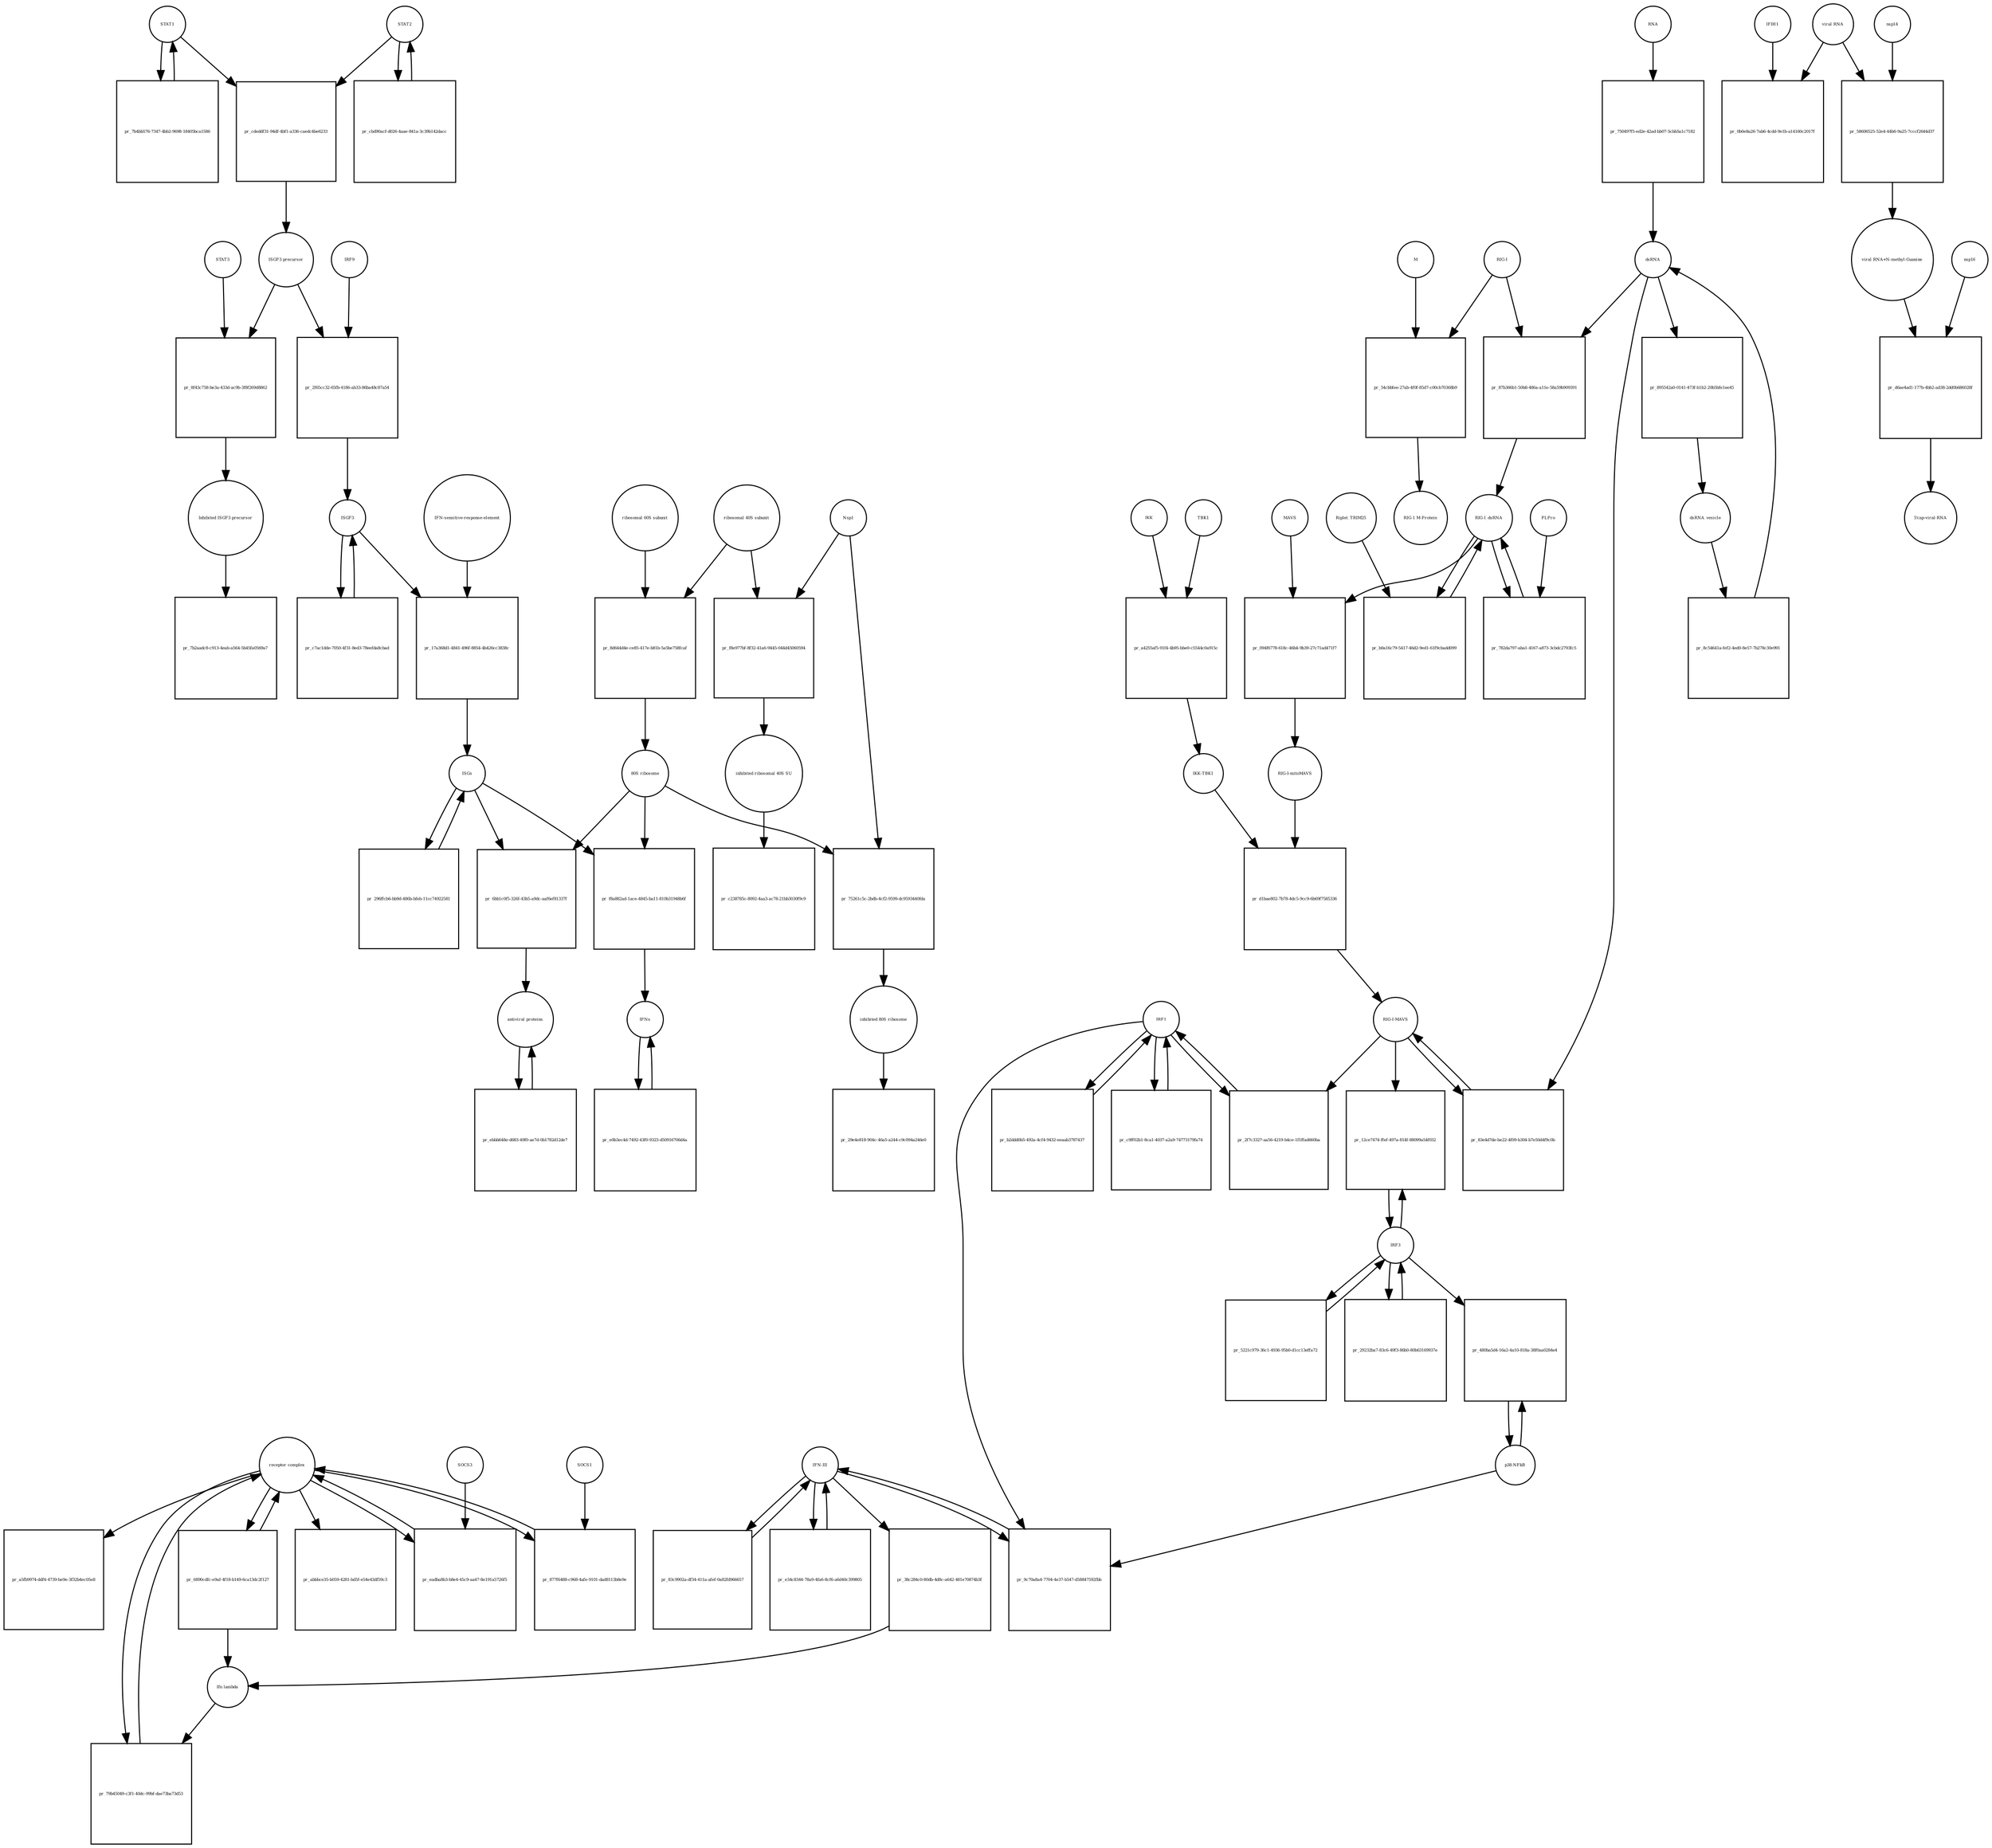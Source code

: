 strict digraph  {
STAT1 [annotation="", bipartite=0, cls=macromolecule, fontsize=4, label=STAT1, shape=circle];
"pr_cdeddf31-94df-4bf1-a336-caedc4be6233" [annotation="", bipartite=1, cls=process, fontsize=4, label="pr_cdeddf31-94df-4bf1-a336-caedc4be6233", shape=square];
STAT2 [annotation="", bipartite=0, cls=macromolecule, fontsize=4, label=STAT2, shape=circle];
"ISGF3 precursor" [annotation="", bipartite=0, cls=complex, fontsize=4, label="ISGF3 precursor", shape=circle];
"pr_7b4bb576-7347-4bb2-9698-18405bca1586" [annotation="", bipartite=1, cls=process, fontsize=4, label="pr_7b4bb576-7347-4bb2-9698-18405bca1586", shape=square];
"pr_cbd90acf-d026-4aae-841a-3c39b142dacc" [annotation="", bipartite=1, cls=process, fontsize=4, label="pr_cbd90acf-d026-4aae-841a-3c39b142dacc", shape=square];
"receptor complex" [annotation="", bipartite=0, cls=complex, fontsize=4, label="receptor complex", shape=circle];
"pr_79b45049-c3f1-40dc-99bf-dae73ba73d53" [annotation="", bipartite=1, cls=process, fontsize=4, label="pr_79b45049-c3f1-40dc-99bf-dae73ba73d53", shape=square];
"Ifn lambda" [annotation="", bipartite=0, cls=complex, fontsize=4, label="Ifn lambda", shape=circle];
"IFN-sensitive-response-element" [annotation="", bipartite=0, cls="nucleic acid feature", fontsize=4, label="IFN-sensitive-response-element", shape=circle];
"pr_17a368d1-4841-496f-8854-4b426cc3838c" [annotation="", bipartite=1, cls=process, fontsize=4, label="pr_17a368d1-4841-496f-8854-4b426cc3838c", shape=square];
ISGs [annotation="", bipartite=0, cls="nucleic acid feature", fontsize=4, label=ISGs, shape=circle];
ISGF3 [annotation="", bipartite=0, cls=complex, fontsize=4, label=ISGF3, shape=circle];
"pr_f8a882ad-1ace-4845-ba11-810b31948b6f" [annotation="", bipartite=1, cls=process, fontsize=4, label="pr_f8a882ad-1ace-4845-ba11-810b31948b6f", shape=square];
IFNs [annotation="", bipartite=0, cls=complex, fontsize=4, label=IFNs, shape=circle];
"80S ribosome" [annotation="", bipartite=0, cls=complex, fontsize=4, label="80S ribosome", shape=circle];
"pr_6bb1c0f5-326f-43b5-a9dc-aaf6ef81337f" [annotation="", bipartite=1, cls=process, fontsize=4, label="pr_6bb1c0f5-326f-43b5-a9dc-aaf6ef81337f", shape=square];
"antiviral proteins" [annotation="", bipartite=0, cls=complex, fontsize=4, label="antiviral proteins", shape=circle];
"pr_c7ac1dde-7050-4f31-8ed3-78eefda8cbad" [annotation="", bipartite=1, cls=process, fontsize=4, label="pr_c7ac1dde-7050-4f31-8ed3-78eefda8cbad", shape=square];
"pr_296ffcb6-bb9d-486b-bfeb-11cc74922581" [annotation="", bipartite=1, cls=process, fontsize=4, label="pr_296ffcb6-bb9d-486b-bfeb-11cc74922581", shape=square];
"pr_ebbb648e-d683-49f0-ae7d-0b1782d12de7" [annotation="", bipartite=1, cls=process, fontsize=4, label="pr_ebbb648e-d683-49f0-ae7d-0b1782d12de7", shape=square];
"viral RNA" [annotation="", bipartite=0, cls="nucleic acid feature", fontsize=4, label="viral RNA", shape=circle];
"pr_0b0e8a26-7ab6-4cdd-9e1b-a14160c2017f" [annotation="", bipartite=1, cls=process, fontsize=4, label="pr_0b0e8a26-7ab6-4cdd-9e1b-a14160c2017f", shape=square];
IFIH1 [annotation="", bipartite=0, cls=macromolecule, fontsize=4, label=IFIH1, shape=circle];
"pr_58606525-52e4-44b6-9a25-7cccf2644d37" [annotation="", bipartite=1, cls=process, fontsize=4, label="pr_58606525-52e4-44b6-9a25-7cccf2644d37", shape=square];
"viral RNA+N-methyl-Guanine" [annotation="", bipartite=0, cls="nucleic acid feature", fontsize=4, label="viral RNA+N-methyl-Guanine", shape=circle];
nsp14 [annotation=urn_miriam_ncbiprotein_YP_009725309, bipartite=0, cls=macromolecule, fontsize=4, label=nsp14, shape=circle];
"pr_d6ae4ad1-177b-4bb2-ad38-2dd0b686028f" [annotation="", bipartite=1, cls=process, fontsize=4, label="pr_d6ae4ad1-177b-4bb2-ad38-2dd0b686028f", shape=square];
"5'cap-viral-RNA" [annotation="", bipartite=0, cls="nucleic acid feature", fontsize=4, label="5'cap-viral-RNA", shape=circle];
nsp16 [annotation=urn_miriam_ncbiprotein_YP_009725311, bipartite=0, cls=macromolecule, fontsize=4, label=nsp16, shape=circle];
IKK [annotation="urn_miriam_uniprot_O14920|urn_miriam_uniprot_O15111", bipartite=0, cls=macromolecule, fontsize=4, label=IKK, shape=circle];
"pr_a4255af5-91f4-4b95-bbe0-c5544c0a915c" [annotation="", bipartite=1, cls=process, fontsize=4, label="pr_a4255af5-91f4-4b95-bbe0-c5544c0a915c", shape=square];
TBK1 [annotation=urn_miriam_uniprot_Q9UHD2, bipartite=0, cls=macromolecule, fontsize=4, label=TBK1, shape=circle];
"IKK-TBK1" [annotation="", bipartite=0, cls=complex, fontsize=4, label="IKK-TBK1", shape=circle];
IRF1 [annotation="", bipartite=0, cls=macromolecule, fontsize=4, label=IRF1, shape=circle];
"pr_2f7c3327-aa56-4219-b4ce-1f1ffad660ba" [annotation="", bipartite=1, cls=process, fontsize=4, label="pr_2f7c3327-aa56-4219-b4ce-1f1ffad660ba", shape=square];
"RIG-I-MAVS" [annotation="", bipartite=0, cls=complex, fontsize=4, label="RIG-I-MAVS", shape=circle];
"IFN-III" [annotation="", bipartite=0, cls=macromolecule, fontsize=4, label="IFN-III", shape=circle];
"pr_83c9902a-df34-411a-afef-0a82fd966657" [annotation="", bipartite=1, cls=process, fontsize=4, label="pr_83c9902a-df34-411a-afef-0a82fd966657", shape=square];
"pr_e34c8344-78a9-4fa6-8cf6-a6d40c399805" [annotation="", bipartite=1, cls=process, fontsize=4, label="pr_e34c8344-78a9-4fa6-8cf6-a6d40c399805", shape=square];
"pr_9c70a8a4-7704-4e37-b547-d58847592fbb" [annotation="", bipartite=1, cls=process, fontsize=4, label="pr_9c70a8a4-7704-4e37-b547-d58847592fbb", shape=square];
"p38-NFkB" [annotation="", bipartite=0, cls=complex, fontsize=4, label="p38-NFkB", shape=circle];
"pr_38c284c0-80db-4d8c-a642-481e70874b3f" [annotation="", bipartite=1, cls=process, fontsize=4, label="pr_38c284c0-80db-4d8c-a642-481e70874b3f", shape=square];
"RIG-I" [annotation=urn_miriam_uniprot_O95786, bipartite=0, cls=macromolecule, fontsize=4, label="RIG-I", shape=circle];
"pr_87b366b1-50b8-486a-a11e-58a59b909391" [annotation="", bipartite=1, cls=process, fontsize=4, label="pr_87b366b1-50b8-486a-a11e-58a59b909391", shape=square];
"RIG-I_dsRNA" [annotation="", bipartite=0, cls=complex, fontsize=4, label="RIG-I_dsRNA", shape=circle];
dsRNA [annotation="", bipartite=0, cls="nucleic acid feature", fontsize=4, label=dsRNA, shape=circle];
"RIG-I-mitoMAVS" [annotation="", bipartite=0, cls=complex, fontsize=4, label="RIG-I-mitoMAVS", shape=circle];
"pr_d1bae802-7b78-4dc5-9cc9-6b69f7585336" [annotation="", bipartite=1, cls=process, fontsize=4, label="pr_d1bae802-7b78-4dc5-9cc9-6b69f7585336", shape=square];
"pr_895542a0-0141-473f-b1b2-20b5bfe1ee45" [annotation="", bipartite=1, cls=process, fontsize=4, label="pr_895542a0-0141-473f-b1b2-20b5bfe1ee45", shape=square];
dsRNA_vesicle [annotation="", bipartite=0, cls="nucleic acid feature", fontsize=4, label=dsRNA_vesicle, shape=circle];
"pr_8c54641a-fef2-4ed0-8e57-7b278c30e991" [annotation="", bipartite=1, cls=process, fontsize=4, label="pr_8c54641a-fef2-4ed0-8e57-7b278c30e991", shape=square];
"pr_b2ddd0b5-492a-4cf4-9432-eeaab3787437" [annotation="", bipartite=1, cls=process, fontsize=4, label="pr_b2ddd0b5-492a-4cf4-9432-eeaab3787437", shape=square];
"pr_c9ff02b1-8ca1-4037-a2a9-74773179fa74" [annotation="", bipartite=1, cls=process, fontsize=4, label="pr_c9ff02b1-8ca1-4037-a2a9-74773179fa74", shape=square];
RNA [annotation="", bipartite=0, cls="nucleic acid feature", fontsize=4, label=RNA, shape=circle];
"pr_750497f5-ed2e-42ad-bb07-5cbb5a1c7182" [annotation="", bipartite=1, cls=process, fontsize=4, label="pr_750497f5-ed2e-42ad-bb07-5cbb5a1c7182", shape=square];
"ribosomal 60S subunit" [annotation="", bipartite=0, cls=complex, fontsize=4, label="ribosomal 60S subunit", shape=circle];
"pr_8d644d4e-ce85-417e-b81b-5a5be758fcaf" [annotation="", bipartite=1, cls=process, fontsize=4, label="pr_8d644d4e-ce85-417e-b81b-5a5be758fcaf", shape=square];
"ribosomal 40S subunit" [annotation="", bipartite=0, cls=complex, fontsize=4, label="ribosomal 40S subunit", shape=circle];
"pr_f8e977bf-8f32-41a6-9445-044d45060594" [annotation="", bipartite=1, cls=process, fontsize=4, label="pr_f8e977bf-8f32-41a6-9445-044d45060594", shape=square];
Nsp1 [annotation="urn_miriam_ncbiprotein_YP_009725297|urn_miriam_uniprot_P0C6X7", bipartite=0, cls=macromolecule, fontsize=4, label=Nsp1, shape=circle];
"inhibited ribosomal 40S SU" [annotation="urn_miriam_doi_10.1101%2F2020.05.18.102467", bipartite=0, cls=complex, fontsize=4, label="inhibited ribosomal 40S SU", shape=circle];
"pr_75261c5c-2bdb-4cf2-9599-dc9593440fda" [annotation="", bipartite=1, cls=process, fontsize=4, label="pr_75261c5c-2bdb-4cf2-9599-dc9593440fda", shape=square];
"inhibited 80S ribosome" [annotation="", bipartite=0, cls=complex, fontsize=4, label="inhibited 80S ribosome", shape=circle];
"pr_8f43c758-be3a-433d-ac9b-3f8f269d8862" [annotation="", bipartite=1, cls=process, fontsize=4, label="pr_8f43c758-be3a-433d-ac9b-3f8f269d8862", shape=square];
STAT3 [annotation="", bipartite=0, cls=macromolecule, fontsize=4, label=STAT3, shape=circle];
"Inhibited ISGF3 precursor" [annotation="", bipartite=0, cls=complex, fontsize=4, label="Inhibited ISGF3 precursor", shape=circle];
"pr_e0b3ec4d-7492-43f0-9323-d50916706d4a" [annotation="", bipartite=1, cls=process, fontsize=4, label="pr_e0b3ec4d-7492-43f0-9323-d50916706d4a", shape=square];
"pr_eadba8b3-b8e4-45c9-aa47-8e191a5726f5" [annotation="", bipartite=1, cls=process, fontsize=4, label="pr_eadba8b3-b8e4-45c9-aa47-8e191a5726f5", shape=square];
SOCS3 [annotation="", bipartite=0, cls=macromolecule, fontsize=4, label=SOCS3, shape=circle];
"pr_877f6488-c968-4afe-9101-dad8113b8e9e" [annotation="", bipartite=1, cls=process, fontsize=4, label="pr_877f6488-c968-4afe-9101-dad8113b8e9e", shape=square];
SOCS1 [annotation="", bipartite=0, cls=macromolecule, fontsize=4, label=SOCS1, shape=circle];
"pr_7b2aadc8-c913-4eab-a564-5b45fa0569a7" [annotation="", bipartite=1, cls=process, fontsize=4, label="pr_7b2aadc8-c913-4eab-a564-5b45fa0569a7", shape=square];
"pr_abbbce35-b059-4281-bd5f-e54e43df59c3" [annotation="", bipartite=1, cls=process, fontsize=4, label="pr_abbbce35-b059-4281-bd5f-e54e43df59c3", shape=square];
"pr_a5fb9974-ddf4-4739-be9e-3f32b4ec05e8" [annotation="", bipartite=1, cls=process, fontsize=4, label="pr_a5fb9974-ddf4-4739-be9e-3f32b4ec05e8", shape=square];
"pr_29e4e818-904c-46a5-a244-c9c094a246e0" [annotation="", bipartite=1, cls=process, fontsize=4, label="pr_29e4e818-904c-46a5-a244-c9c094a246e0", shape=square];
"pr_c238785c-8092-4aa3-ac78-21bb3030f9c9" [annotation="", bipartite=1, cls=process, fontsize=4, label="pr_c238785c-8092-4aa3-ac78-21bb3030f9c9", shape=square];
"pr_6890cdfc-e9af-4f18-b149-6ca13dc2f127" [annotation="", bipartite=1, cls=process, fontsize=4, label="pr_6890cdfc-e9af-4f18-b149-6ca13dc2f127", shape=square];
M [annotation=urn_miriam_uniprot_P0DTC5, bipartite=0, cls=macromolecule, fontsize=4, label=M, shape=circle];
"pr_54cbbfee-27ab-4f0f-85d7-c00cb70368b9" [annotation="", bipartite=1, cls=process, fontsize=4, label="pr_54cbbfee-27ab-4f0f-85d7-c00cb70368b9", shape=square];
"RIG-1 M-Protein" [annotation="", bipartite=0, cls=complex, fontsize=4, label="RIG-1 M-Protein", shape=circle];
"pr_094f6778-618c-46b4-9b39-27c71ad471f7" [annotation="", bipartite=1, cls=process, fontsize=4, label="pr_094f6778-618c-46b4-9b39-27c71ad471f7", shape=square];
MAVS [annotation=urn_miriam_uniprot_Q7Z434, bipartite=0, cls=macromolecule, fontsize=4, label=MAVS, shape=circle];
"pr_b0a16c79-5417-46d2-9ed1-61f9cbadd099" [annotation="", bipartite=1, cls=process, fontsize=4, label="pr_b0a16c79-5417-46d2-9ed1-61f9cbadd099", shape=square];
Riplet_TRIM25 [annotation="", bipartite=0, cls=complex, fontsize=4, label=Riplet_TRIM25, shape=circle];
"pr_782da797-aba1-4167-a873-3cbdc2793fc5" [annotation="", bipartite=1, cls=process, fontsize=4, label="pr_782da797-aba1-4167-a873-3cbdc2793fc5", shape=square];
PLPro [annotation="urn_miriam_uniprot_P0C6X7|urn_miriam_uniprot_P0C6U8", bipartite=0, cls=macromolecule, fontsize=4, label=PLPro, shape=circle];
IRF3 [annotation=urn_miriam_uniprot_Q14653, bipartite=0, cls=macromolecule, fontsize=4, label=IRF3, shape=circle];
"pr_12ce7474-ffef-497a-814f-88099a54f032" [annotation="", bipartite=1, cls=process, fontsize=4, label="pr_12ce7474-ffef-497a-814f-88099a54f032", shape=square];
"pr_5221c979-36c1-4936-95b0-d1cc13effa72" [annotation="", bipartite=1, cls=process, fontsize=4, label="pr_5221c979-36c1-4936-95b0-d1cc13effa72", shape=square];
"pr_29232ba7-83c6-49f3-86b0-80b63169937e" [annotation="", bipartite=1, cls=process, fontsize=4, label="pr_29232ba7-83c6-49f3-86b0-80b63169937e", shape=square];
"pr_83e4d7de-be22-4f09-b304-b7e50d4f9c0b" [annotation="", bipartite=1, cls=process, fontsize=4, label="pr_83e4d7de-be22-4f09-b304-b7e50d4f9c0b", shape=square];
"pr_480ba5d4-16a2-4a10-818a-38f0aa0284e4" [annotation="", bipartite=1, cls=process, fontsize=4, label="pr_480ba5d4-16a2-4a10-818a-38f0aa0284e4", shape=square];
"pr_2f65cc32-65fb-4186-ab33-86ba48c87a54" [annotation="", bipartite=1, cls=process, fontsize=4, label="pr_2f65cc32-65fb-4186-ab33-86ba48c87a54", shape=square];
IRF9 [annotation="", bipartite=0, cls=macromolecule, fontsize=4, label=IRF9, shape=circle];
STAT1 -> "pr_cdeddf31-94df-4bf1-a336-caedc4be6233"  [annotation="", interaction_type=consumption];
STAT1 -> "pr_7b4bb576-7347-4bb2-9698-18405bca1586"  [annotation="", interaction_type=consumption];
"pr_cdeddf31-94df-4bf1-a336-caedc4be6233" -> "ISGF3 precursor"  [annotation="", interaction_type=production];
STAT2 -> "pr_cdeddf31-94df-4bf1-a336-caedc4be6233"  [annotation="", interaction_type=consumption];
STAT2 -> "pr_cbd90acf-d026-4aae-841a-3c39b142dacc"  [annotation="", interaction_type=consumption];
"ISGF3 precursor" -> "pr_8f43c758-be3a-433d-ac9b-3f8f269d8862"  [annotation="", interaction_type=consumption];
"ISGF3 precursor" -> "pr_2f65cc32-65fb-4186-ab33-86ba48c87a54"  [annotation="", interaction_type=consumption];
"pr_7b4bb576-7347-4bb2-9698-18405bca1586" -> STAT1  [annotation="", interaction_type=production];
"pr_cbd90acf-d026-4aae-841a-3c39b142dacc" -> STAT2  [annotation="", interaction_type=production];
"receptor complex" -> "pr_79b45049-c3f1-40dc-99bf-dae73ba73d53"  [annotation="", interaction_type=consumption];
"receptor complex" -> "pr_eadba8b3-b8e4-45c9-aa47-8e191a5726f5"  [annotation="", interaction_type=consumption];
"receptor complex" -> "pr_877f6488-c968-4afe-9101-dad8113b8e9e"  [annotation="", interaction_type=consumption];
"receptor complex" -> "pr_abbbce35-b059-4281-bd5f-e54e43df59c3"  [annotation="", interaction_type=consumption];
"receptor complex" -> "pr_a5fb9974-ddf4-4739-be9e-3f32b4ec05e8"  [annotation="", interaction_type=consumption];
"receptor complex" -> "pr_6890cdfc-e9af-4f18-b149-6ca13dc2f127"  [annotation="", interaction_type=consumption];
"pr_79b45049-c3f1-40dc-99bf-dae73ba73d53" -> "receptor complex"  [annotation="", interaction_type=production];
"Ifn lambda" -> "pr_79b45049-c3f1-40dc-99bf-dae73ba73d53"  [annotation="urn_miriam_doi_10.3791%2F53575", interaction_type=stimulation];
"IFN-sensitive-response-element" -> "pr_17a368d1-4841-496f-8854-4b426cc3838c"  [annotation="", interaction_type=consumption];
"pr_17a368d1-4841-496f-8854-4b426cc3838c" -> ISGs  [annotation="", interaction_type=production];
ISGs -> "pr_f8a882ad-1ace-4845-ba11-810b31948b6f"  [annotation="", interaction_type=consumption];
ISGs -> "pr_6bb1c0f5-326f-43b5-a9dc-aaf6ef81337f"  [annotation="", interaction_type=consumption];
ISGs -> "pr_296ffcb6-bb9d-486b-bfeb-11cc74922581"  [annotation="", interaction_type=consumption];
ISGF3 -> "pr_17a368d1-4841-496f-8854-4b426cc3838c"  [annotation=urn_miriam_pubmed_30936491, interaction_type="necessary stimulation"];
ISGF3 -> "pr_c7ac1dde-7050-4f31-8ed3-78eefda8cbad"  [annotation="", interaction_type=consumption];
"pr_f8a882ad-1ace-4845-ba11-810b31948b6f" -> IFNs  [annotation="", interaction_type=production];
IFNs -> "pr_e0b3ec4d-7492-43f0-9323-d50916706d4a"  [annotation="", interaction_type=consumption];
"80S ribosome" -> "pr_f8a882ad-1ace-4845-ba11-810b31948b6f"  [annotation=urn_miriam_pubmed_30936491, interaction_type=catalysis];
"80S ribosome" -> "pr_6bb1c0f5-326f-43b5-a9dc-aaf6ef81337f"  [annotation=urn_miriam_pubmed_30936491, interaction_type=catalysis];
"80S ribosome" -> "pr_75261c5c-2bdb-4cf2-9599-dc9593440fda"  [annotation="", interaction_type=consumption];
"pr_6bb1c0f5-326f-43b5-a9dc-aaf6ef81337f" -> "antiviral proteins"  [annotation="", interaction_type=production];
"antiviral proteins" -> "pr_ebbb648e-d683-49f0-ae7d-0b1782d12de7"  [annotation="", interaction_type=consumption];
"pr_c7ac1dde-7050-4f31-8ed3-78eefda8cbad" -> ISGF3  [annotation="", interaction_type=production];
"pr_296ffcb6-bb9d-486b-bfeb-11cc74922581" -> ISGs  [annotation="", interaction_type=production];
"pr_ebbb648e-d683-49f0-ae7d-0b1782d12de7" -> "antiviral proteins"  [annotation="", interaction_type=production];
"viral RNA" -> "pr_0b0e8a26-7ab6-4cdd-9e1b-a14160c2017f"  [annotation="", interaction_type=consumption];
"viral RNA" -> "pr_58606525-52e4-44b6-9a25-7cccf2644d37"  [annotation="", interaction_type=consumption];
IFIH1 -> "pr_0b0e8a26-7ab6-4cdd-9e1b-a14160c2017f"  [annotation="urn_miriam_doi_10.1016%2Fj.chom.2020.05.008", interaction_type=catalysis];
"pr_58606525-52e4-44b6-9a25-7cccf2644d37" -> "viral RNA+N-methyl-Guanine"  [annotation="", interaction_type=production];
"viral RNA+N-methyl-Guanine" -> "pr_d6ae4ad1-177b-4bb2-ad38-2dd0b686028f"  [annotation="", interaction_type=consumption];
nsp14 -> "pr_58606525-52e4-44b6-9a25-7cccf2644d37"  [annotation="urn_miriam_doi_10.1016%2Fj.chom.2020.05.008", interaction_type=catalysis];
"pr_d6ae4ad1-177b-4bb2-ad38-2dd0b686028f" -> "5'cap-viral-RNA"  [annotation="", interaction_type=production];
nsp16 -> "pr_d6ae4ad1-177b-4bb2-ad38-2dd0b686028f"  [annotation="urn_miriam_doi_10.1016%2Fj.chom.2020.05.008", interaction_type=catalysis];
IKK -> "pr_a4255af5-91f4-4b95-bbe0-c5544c0a915c"  [annotation="", interaction_type=consumption];
"pr_a4255af5-91f4-4b95-bbe0-c5544c0a915c" -> "IKK-TBK1"  [annotation="", interaction_type=production];
TBK1 -> "pr_a4255af5-91f4-4b95-bbe0-c5544c0a915c"  [annotation="", interaction_type=consumption];
"IKK-TBK1" -> "pr_d1bae802-7b78-4dc5-9cc9-6b69f7585336"  [annotation="", interaction_type=consumption];
IRF1 -> "pr_2f7c3327-aa56-4219-b4ce-1f1ffad660ba"  [annotation="", interaction_type=consumption];
IRF1 -> "pr_9c70a8a4-7704-4e37-b547-d58847592fbb"  [annotation="", interaction_type=stimulation];
IRF1 -> "pr_b2ddd0b5-492a-4cf4-9432-eeaab3787437"  [annotation="", interaction_type=consumption];
IRF1 -> "pr_c9ff02b1-8ca1-4037-a2a9-74773179fa74"  [annotation="", interaction_type=consumption];
"pr_2f7c3327-aa56-4219-b4ce-1f1ffad660ba" -> IRF1  [annotation="", interaction_type=production];
"RIG-I-MAVS" -> "pr_2f7c3327-aa56-4219-b4ce-1f1ffad660ba"  [annotation=urn_miriam_pubmed_25045870, interaction_type=catalysis];
"RIG-I-MAVS" -> "pr_12ce7474-ffef-497a-814f-88099a54f032"  [annotation=urn_miriam_pubmed_25636800, interaction_type=stimulation];
"RIG-I-MAVS" -> "pr_83e4d7de-be22-4f09-b304-b7e50d4f9c0b"  [annotation="", interaction_type=consumption];
"IFN-III" -> "pr_83c9902a-df34-411a-afef-0a82fd966657"  [annotation="", interaction_type=consumption];
"IFN-III" -> "pr_e34c8344-78a9-4fa6-8cf6-a6d40c399805"  [annotation="", interaction_type=consumption];
"IFN-III" -> "pr_9c70a8a4-7704-4e37-b547-d58847592fbb"  [annotation="", interaction_type=consumption];
"IFN-III" -> "pr_38c284c0-80db-4d8c-a642-481e70874b3f"  [annotation="", interaction_type=consumption];
"pr_83c9902a-df34-411a-afef-0a82fd966657" -> "IFN-III"  [annotation="", interaction_type=production];
"pr_e34c8344-78a9-4fa6-8cf6-a6d40c399805" -> "IFN-III"  [annotation="", interaction_type=production];
"pr_9c70a8a4-7704-4e37-b547-d58847592fbb" -> "IFN-III"  [annotation="", interaction_type=production];
"p38-NFkB" -> "pr_9c70a8a4-7704-4e37-b547-d58847592fbb"  [annotation="", interaction_type=stimulation];
"p38-NFkB" -> "pr_480ba5d4-16a2-4a10-818a-38f0aa0284e4"  [annotation="", interaction_type=consumption];
"pr_38c284c0-80db-4d8c-a642-481e70874b3f" -> "Ifn lambda"  [annotation="", interaction_type=production];
"RIG-I" -> "pr_87b366b1-50b8-486a-a11e-58a59b909391"  [annotation="", interaction_type=consumption];
"RIG-I" -> "pr_54cbbfee-27ab-4f0f-85d7-c00cb70368b9"  [annotation="", interaction_type=consumption];
"pr_87b366b1-50b8-486a-a11e-58a59b909391" -> "RIG-I_dsRNA"  [annotation="", interaction_type=production];
"RIG-I_dsRNA" -> "pr_094f6778-618c-46b4-9b39-27c71ad471f7"  [annotation="", interaction_type=consumption];
"RIG-I_dsRNA" -> "pr_b0a16c79-5417-46d2-9ed1-61f9cbadd099"  [annotation="", interaction_type=consumption];
"RIG-I_dsRNA" -> "pr_782da797-aba1-4167-a873-3cbdc2793fc5"  [annotation="", interaction_type=consumption];
dsRNA -> "pr_87b366b1-50b8-486a-a11e-58a59b909391"  [annotation=urn_miriam_pubmed_25045870, interaction_type="necessary stimulation"];
dsRNA -> "pr_895542a0-0141-473f-b1b2-20b5bfe1ee45"  [annotation="", interaction_type=consumption];
dsRNA -> "pr_83e4d7de-be22-4f09-b304-b7e50d4f9c0b"  [annotation=urn_miriam_pubmed_25636800, interaction_type="necessary stimulation"];
"RIG-I-mitoMAVS" -> "pr_d1bae802-7b78-4dc5-9cc9-6b69f7585336"  [annotation="", interaction_type=consumption];
"pr_d1bae802-7b78-4dc5-9cc9-6b69f7585336" -> "RIG-I-MAVS"  [annotation="", interaction_type=production];
"pr_895542a0-0141-473f-b1b2-20b5bfe1ee45" -> dsRNA_vesicle  [annotation="", interaction_type=production];
dsRNA_vesicle -> "pr_8c54641a-fef2-4ed0-8e57-7b278c30e991"  [annotation="", interaction_type=consumption];
"pr_8c54641a-fef2-4ed0-8e57-7b278c30e991" -> dsRNA  [annotation="", interaction_type=production];
"pr_b2ddd0b5-492a-4cf4-9432-eeaab3787437" -> IRF1  [annotation="", interaction_type=production];
"pr_c9ff02b1-8ca1-4037-a2a9-74773179fa74" -> IRF1  [annotation="", interaction_type=production];
RNA -> "pr_750497f5-ed2e-42ad-bb07-5cbb5a1c7182"  [annotation="", interaction_type=consumption];
"pr_750497f5-ed2e-42ad-bb07-5cbb5a1c7182" -> dsRNA  [annotation="", interaction_type=production];
"ribosomal 60S subunit" -> "pr_8d644d4e-ce85-417e-b81b-5a5be758fcaf"  [annotation="", interaction_type=consumption];
"pr_8d644d4e-ce85-417e-b81b-5a5be758fcaf" -> "80S ribosome"  [annotation="", interaction_type=production];
"ribosomal 40S subunit" -> "pr_8d644d4e-ce85-417e-b81b-5a5be758fcaf"  [annotation="", interaction_type=consumption];
"ribosomal 40S subunit" -> "pr_f8e977bf-8f32-41a6-9445-044d45060594"  [annotation="", interaction_type=consumption];
"pr_f8e977bf-8f32-41a6-9445-044d45060594" -> "inhibited ribosomal 40S SU"  [annotation="", interaction_type=production];
Nsp1 -> "pr_f8e977bf-8f32-41a6-9445-044d45060594"  [annotation="", interaction_type=consumption];
Nsp1 -> "pr_75261c5c-2bdb-4cf2-9599-dc9593440fda"  [annotation="", interaction_type=consumption];
"inhibited ribosomal 40S SU" -> "pr_c238785c-8092-4aa3-ac78-21bb3030f9c9"  [annotation="", interaction_type=consumption];
"pr_75261c5c-2bdb-4cf2-9599-dc9593440fda" -> "inhibited 80S ribosome"  [annotation="", interaction_type=production];
"inhibited 80S ribosome" -> "pr_29e4e818-904c-46a5-a244-c9c094a246e0"  [annotation="", interaction_type=consumption];
"pr_8f43c758-be3a-433d-ac9b-3f8f269d8862" -> "Inhibited ISGF3 precursor"  [annotation="", interaction_type=production];
STAT3 -> "pr_8f43c758-be3a-433d-ac9b-3f8f269d8862"  [annotation="", interaction_type=consumption];
"Inhibited ISGF3 precursor" -> "pr_7b2aadc8-c913-4eab-a564-5b45fa0569a7"  [annotation="", interaction_type=consumption];
"pr_e0b3ec4d-7492-43f0-9323-d50916706d4a" -> IFNs  [annotation="", interaction_type=production];
"pr_eadba8b3-b8e4-45c9-aa47-8e191a5726f5" -> "receptor complex"  [annotation="", interaction_type=production];
SOCS3 -> "pr_eadba8b3-b8e4-45c9-aa47-8e191a5726f5"  [annotation="", interaction_type=consumption];
"pr_877f6488-c968-4afe-9101-dad8113b8e9e" -> "receptor complex"  [annotation="", interaction_type=production];
SOCS1 -> "pr_877f6488-c968-4afe-9101-dad8113b8e9e"  [annotation="", interaction_type=consumption];
"pr_6890cdfc-e9af-4f18-b149-6ca13dc2f127" -> "Ifn lambda"  [annotation="", interaction_type=production];
"pr_6890cdfc-e9af-4f18-b149-6ca13dc2f127" -> "receptor complex"  [annotation="", interaction_type=production];
M -> "pr_54cbbfee-27ab-4f0f-85d7-c00cb70368b9"  [annotation="", interaction_type=consumption];
"pr_54cbbfee-27ab-4f0f-85d7-c00cb70368b9" -> "RIG-1 M-Protein"  [annotation="", interaction_type=production];
"pr_094f6778-618c-46b4-9b39-27c71ad471f7" -> "RIG-I-mitoMAVS"  [annotation="", interaction_type=production];
MAVS -> "pr_094f6778-618c-46b4-9b39-27c71ad471f7"  [annotation="", interaction_type=consumption];
"pr_b0a16c79-5417-46d2-9ed1-61f9cbadd099" -> "RIG-I_dsRNA"  [annotation="", interaction_type=production];
Riplet_TRIM25 -> "pr_b0a16c79-5417-46d2-9ed1-61f9cbadd099"  [annotation=urn_miriam_pubmed_22390971, interaction_type=catalysis];
"pr_782da797-aba1-4167-a873-3cbdc2793fc5" -> "RIG-I_dsRNA"  [annotation="", interaction_type=production];
PLPro -> "pr_782da797-aba1-4167-a873-3cbdc2793fc5"  [annotation=urn_miriam_pubmed_25554382, interaction_type=catalysis];
IRF3 -> "pr_12ce7474-ffef-497a-814f-88099a54f032"  [annotation="", interaction_type=consumption];
IRF3 -> "pr_5221c979-36c1-4936-95b0-d1cc13effa72"  [annotation="", interaction_type=consumption];
IRF3 -> "pr_29232ba7-83c6-49f3-86b0-80b63169937e"  [annotation="", interaction_type=consumption];
IRF3 -> "pr_480ba5d4-16a2-4a10-818a-38f0aa0284e4"  [annotation="", interaction_type=consumption];
"pr_12ce7474-ffef-497a-814f-88099a54f032" -> IRF3  [annotation="", interaction_type=production];
"pr_5221c979-36c1-4936-95b0-d1cc13effa72" -> IRF3  [annotation="", interaction_type=production];
"pr_29232ba7-83c6-49f3-86b0-80b63169937e" -> IRF3  [annotation="", interaction_type=production];
"pr_83e4d7de-be22-4f09-b304-b7e50d4f9c0b" -> "RIG-I-MAVS"  [annotation="", interaction_type=production];
"pr_480ba5d4-16a2-4a10-818a-38f0aa0284e4" -> "p38-NFkB"  [annotation="", interaction_type=production];
"pr_2f65cc32-65fb-4186-ab33-86ba48c87a54" -> ISGF3  [annotation="", interaction_type=production];
IRF9 -> "pr_2f65cc32-65fb-4186-ab33-86ba48c87a54"  [annotation="", interaction_type=consumption];
}
